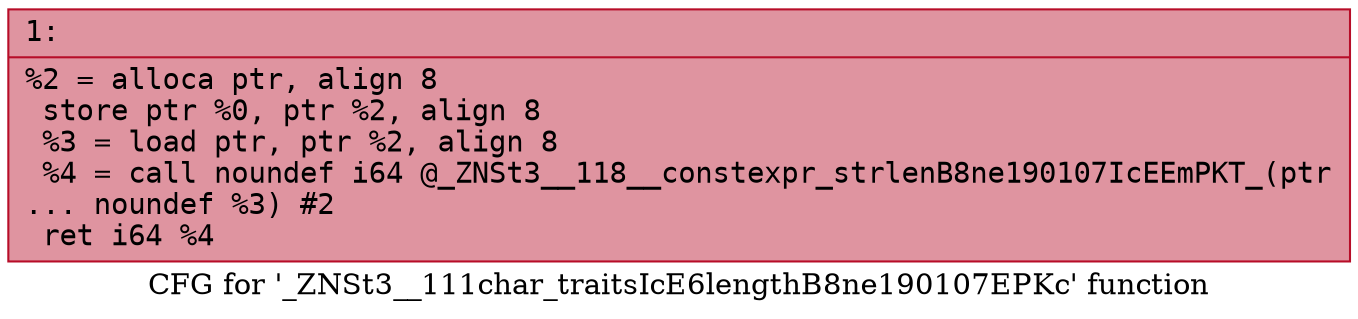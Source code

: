 digraph "CFG for '_ZNSt3__111char_traitsIcE6lengthB8ne190107EPKc' function" {
	label="CFG for '_ZNSt3__111char_traitsIcE6lengthB8ne190107EPKc' function";

	Node0x6000005c5b80 [shape=record,color="#b70d28ff", style=filled, fillcolor="#b70d2870" fontname="Courier",label="{1:\l|  %2 = alloca ptr, align 8\l  store ptr %0, ptr %2, align 8\l  %3 = load ptr, ptr %2, align 8\l  %4 = call noundef i64 @_ZNSt3__118__constexpr_strlenB8ne190107IcEEmPKT_(ptr\l... noundef %3) #2\l  ret i64 %4\l}"];
}
